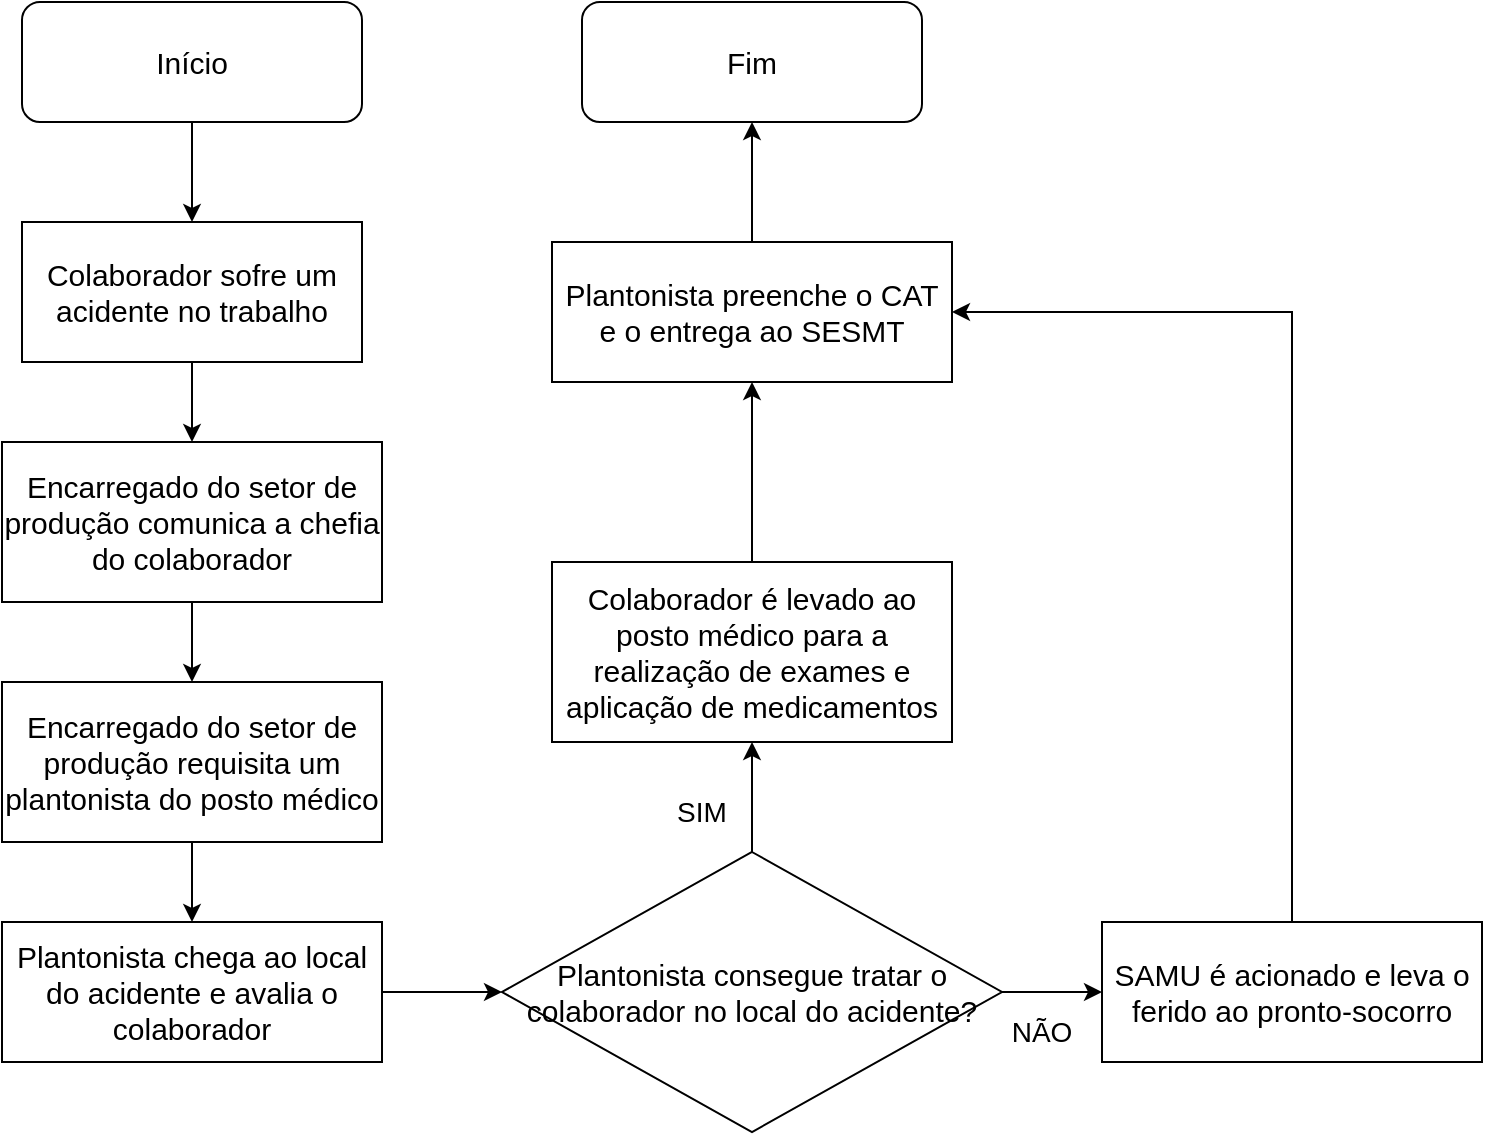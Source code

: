 <mxfile version="21.7.2" type="github">
  <diagram name="Page-1" id="Ea8LnX7UJkmHnf4LcZ5x">
    <mxGraphModel dx="1556" dy="871" grid="1" gridSize="10" guides="1" tooltips="1" connect="1" arrows="1" fold="1" page="1" pageScale="1" pageWidth="850" pageHeight="1100" math="0" shadow="0">
      <root>
        <mxCell id="0" />
        <mxCell id="1" parent="0" />
        <mxCell id="EdCSI6xdJkQoaeJ814kS-14" value="" style="edgeStyle=orthogonalEdgeStyle;rounded=0;orthogonalLoop=1;jettySize=auto;html=1;" edge="1" parent="1" source="EdCSI6xdJkQoaeJ814kS-2" target="EdCSI6xdJkQoaeJ814kS-3">
          <mxGeometry relative="1" as="geometry" />
        </mxCell>
        <mxCell id="EdCSI6xdJkQoaeJ814kS-2" value="&lt;font style=&quot;font-size: 15px;&quot;&gt;Início&lt;/font&gt;" style="rounded=1;whiteSpace=wrap;html=1;" vertex="1" parent="1">
          <mxGeometry x="50" y="30" width="170" height="60" as="geometry" />
        </mxCell>
        <mxCell id="EdCSI6xdJkQoaeJ814kS-15" value="" style="edgeStyle=orthogonalEdgeStyle;rounded=0;orthogonalLoop=1;jettySize=auto;html=1;" edge="1" parent="1" source="EdCSI6xdJkQoaeJ814kS-3" target="EdCSI6xdJkQoaeJ814kS-4">
          <mxGeometry relative="1" as="geometry" />
        </mxCell>
        <mxCell id="EdCSI6xdJkQoaeJ814kS-3" value="&lt;font style=&quot;font-size: 15px;&quot;&gt;Colaborador sofre um acidente no trabalho&lt;/font&gt;" style="rounded=0;whiteSpace=wrap;html=1;" vertex="1" parent="1">
          <mxGeometry x="50" y="140" width="170" height="70" as="geometry" />
        </mxCell>
        <mxCell id="EdCSI6xdJkQoaeJ814kS-18" value="" style="edgeStyle=orthogonalEdgeStyle;rounded=0;orthogonalLoop=1;jettySize=auto;html=1;" edge="1" parent="1" source="EdCSI6xdJkQoaeJ814kS-4" target="EdCSI6xdJkQoaeJ814kS-6">
          <mxGeometry relative="1" as="geometry" />
        </mxCell>
        <mxCell id="EdCSI6xdJkQoaeJ814kS-4" value="&lt;font style=&quot;font-size: 15px;&quot;&gt;Encarregado do setor de produção comunica a chefia do colaborador&lt;/font&gt;" style="rounded=0;whiteSpace=wrap;html=1;" vertex="1" parent="1">
          <mxGeometry x="40" y="250" width="190" height="80" as="geometry" />
        </mxCell>
        <mxCell id="EdCSI6xdJkQoaeJ814kS-19" value="" style="edgeStyle=orthogonalEdgeStyle;rounded=0;orthogonalLoop=1;jettySize=auto;html=1;" edge="1" parent="1" source="EdCSI6xdJkQoaeJ814kS-6" target="EdCSI6xdJkQoaeJ814kS-7">
          <mxGeometry relative="1" as="geometry" />
        </mxCell>
        <mxCell id="EdCSI6xdJkQoaeJ814kS-6" value="&lt;font style=&quot;font-size: 15px;&quot;&gt;Encarregado do setor de produção requisita um plantonista do posto médico&lt;/font&gt;" style="rounded=0;whiteSpace=wrap;html=1;" vertex="1" parent="1">
          <mxGeometry x="40" y="370" width="190" height="80" as="geometry" />
        </mxCell>
        <mxCell id="EdCSI6xdJkQoaeJ814kS-20" value="" style="edgeStyle=orthogonalEdgeStyle;rounded=0;orthogonalLoop=1;jettySize=auto;html=1;" edge="1" parent="1" source="EdCSI6xdJkQoaeJ814kS-7" target="EdCSI6xdJkQoaeJ814kS-8">
          <mxGeometry relative="1" as="geometry" />
        </mxCell>
        <mxCell id="EdCSI6xdJkQoaeJ814kS-7" value="&lt;font style=&quot;font-size: 15px;&quot;&gt;Plantonista chega ao local do acidente e avalia o colaborador&lt;/font&gt;" style="rounded=0;whiteSpace=wrap;html=1;" vertex="1" parent="1">
          <mxGeometry x="40" y="490" width="190" height="70" as="geometry" />
        </mxCell>
        <mxCell id="EdCSI6xdJkQoaeJ814kS-21" value="" style="edgeStyle=orthogonalEdgeStyle;rounded=0;orthogonalLoop=1;jettySize=auto;html=1;" edge="1" parent="1" source="EdCSI6xdJkQoaeJ814kS-8" target="EdCSI6xdJkQoaeJ814kS-10">
          <mxGeometry relative="1" as="geometry" />
        </mxCell>
        <mxCell id="EdCSI6xdJkQoaeJ814kS-23" value="" style="edgeStyle=orthogonalEdgeStyle;rounded=0;orthogonalLoop=1;jettySize=auto;html=1;" edge="1" parent="1" source="EdCSI6xdJkQoaeJ814kS-8" target="EdCSI6xdJkQoaeJ814kS-9">
          <mxGeometry relative="1" as="geometry" />
        </mxCell>
        <mxCell id="EdCSI6xdJkQoaeJ814kS-8" value="&lt;font style=&quot;font-size: 15px;&quot;&gt;Plantonista consegue tratar o colaborador no local do acidente?&lt;br&gt;&lt;/font&gt;" style="rhombus;whiteSpace=wrap;html=1;" vertex="1" parent="1">
          <mxGeometry x="290" y="455" width="250" height="140" as="geometry" />
        </mxCell>
        <mxCell id="EdCSI6xdJkQoaeJ814kS-24" style="edgeStyle=orthogonalEdgeStyle;rounded=0;orthogonalLoop=1;jettySize=auto;html=1;exitX=0.5;exitY=0;exitDx=0;exitDy=0;entryX=1;entryY=0.5;entryDx=0;entryDy=0;" edge="1" parent="1" source="EdCSI6xdJkQoaeJ814kS-9" target="EdCSI6xdJkQoaeJ814kS-12">
          <mxGeometry relative="1" as="geometry" />
        </mxCell>
        <mxCell id="EdCSI6xdJkQoaeJ814kS-9" value="&lt;font style=&quot;font-size: 15px;&quot;&gt;SAMU é acionado e leva o ferido ao pronto-socorro&lt;/font&gt;" style="rounded=0;whiteSpace=wrap;html=1;" vertex="1" parent="1">
          <mxGeometry x="590" y="490" width="190" height="70" as="geometry" />
        </mxCell>
        <mxCell id="EdCSI6xdJkQoaeJ814kS-22" value="" style="edgeStyle=orthogonalEdgeStyle;rounded=0;orthogonalLoop=1;jettySize=auto;html=1;" edge="1" parent="1" source="EdCSI6xdJkQoaeJ814kS-10" target="EdCSI6xdJkQoaeJ814kS-12">
          <mxGeometry relative="1" as="geometry" />
        </mxCell>
        <mxCell id="EdCSI6xdJkQoaeJ814kS-10" value="&lt;font style=&quot;font-size: 15px;&quot;&gt;Colaborador é levado ao posto médico para a realização de exames e aplicação de medicamentos&lt;/font&gt;" style="rounded=0;whiteSpace=wrap;html=1;" vertex="1" parent="1">
          <mxGeometry x="315" y="310" width="200" height="90" as="geometry" />
        </mxCell>
        <mxCell id="EdCSI6xdJkQoaeJ814kS-26" value="" style="edgeStyle=orthogonalEdgeStyle;rounded=0;orthogonalLoop=1;jettySize=auto;html=1;" edge="1" parent="1" source="EdCSI6xdJkQoaeJ814kS-12" target="EdCSI6xdJkQoaeJ814kS-25">
          <mxGeometry relative="1" as="geometry" />
        </mxCell>
        <mxCell id="EdCSI6xdJkQoaeJ814kS-12" value="&lt;font style=&quot;font-size: 15px;&quot;&gt;Plantonista preenche o CAT e o entrega ao SESMT&lt;/font&gt;" style="rounded=0;whiteSpace=wrap;html=1;" vertex="1" parent="1">
          <mxGeometry x="315" y="150" width="200" height="70" as="geometry" />
        </mxCell>
        <mxCell id="EdCSI6xdJkQoaeJ814kS-25" value="&lt;font style=&quot;font-size: 15px;&quot;&gt;Fim&lt;/font&gt;" style="rounded=1;whiteSpace=wrap;html=1;" vertex="1" parent="1">
          <mxGeometry x="330" y="30" width="170" height="60" as="geometry" />
        </mxCell>
        <mxCell id="EdCSI6xdJkQoaeJ814kS-27" value="&lt;font style=&quot;font-size: 14px;&quot;&gt;SIM&lt;/font&gt;" style="text;html=1;strokeColor=none;fillColor=none;align=center;verticalAlign=middle;whiteSpace=wrap;rounded=0;" vertex="1" parent="1">
          <mxGeometry x="360" y="420" width="60" height="30" as="geometry" />
        </mxCell>
        <mxCell id="EdCSI6xdJkQoaeJ814kS-28" value="&lt;span style=&quot;font-size: 14px;&quot;&gt;NÃO&lt;/span&gt;" style="text;html=1;strokeColor=none;fillColor=none;align=center;verticalAlign=middle;whiteSpace=wrap;rounded=0;" vertex="1" parent="1">
          <mxGeometry x="530" y="530" width="60" height="30" as="geometry" />
        </mxCell>
      </root>
    </mxGraphModel>
  </diagram>
</mxfile>
